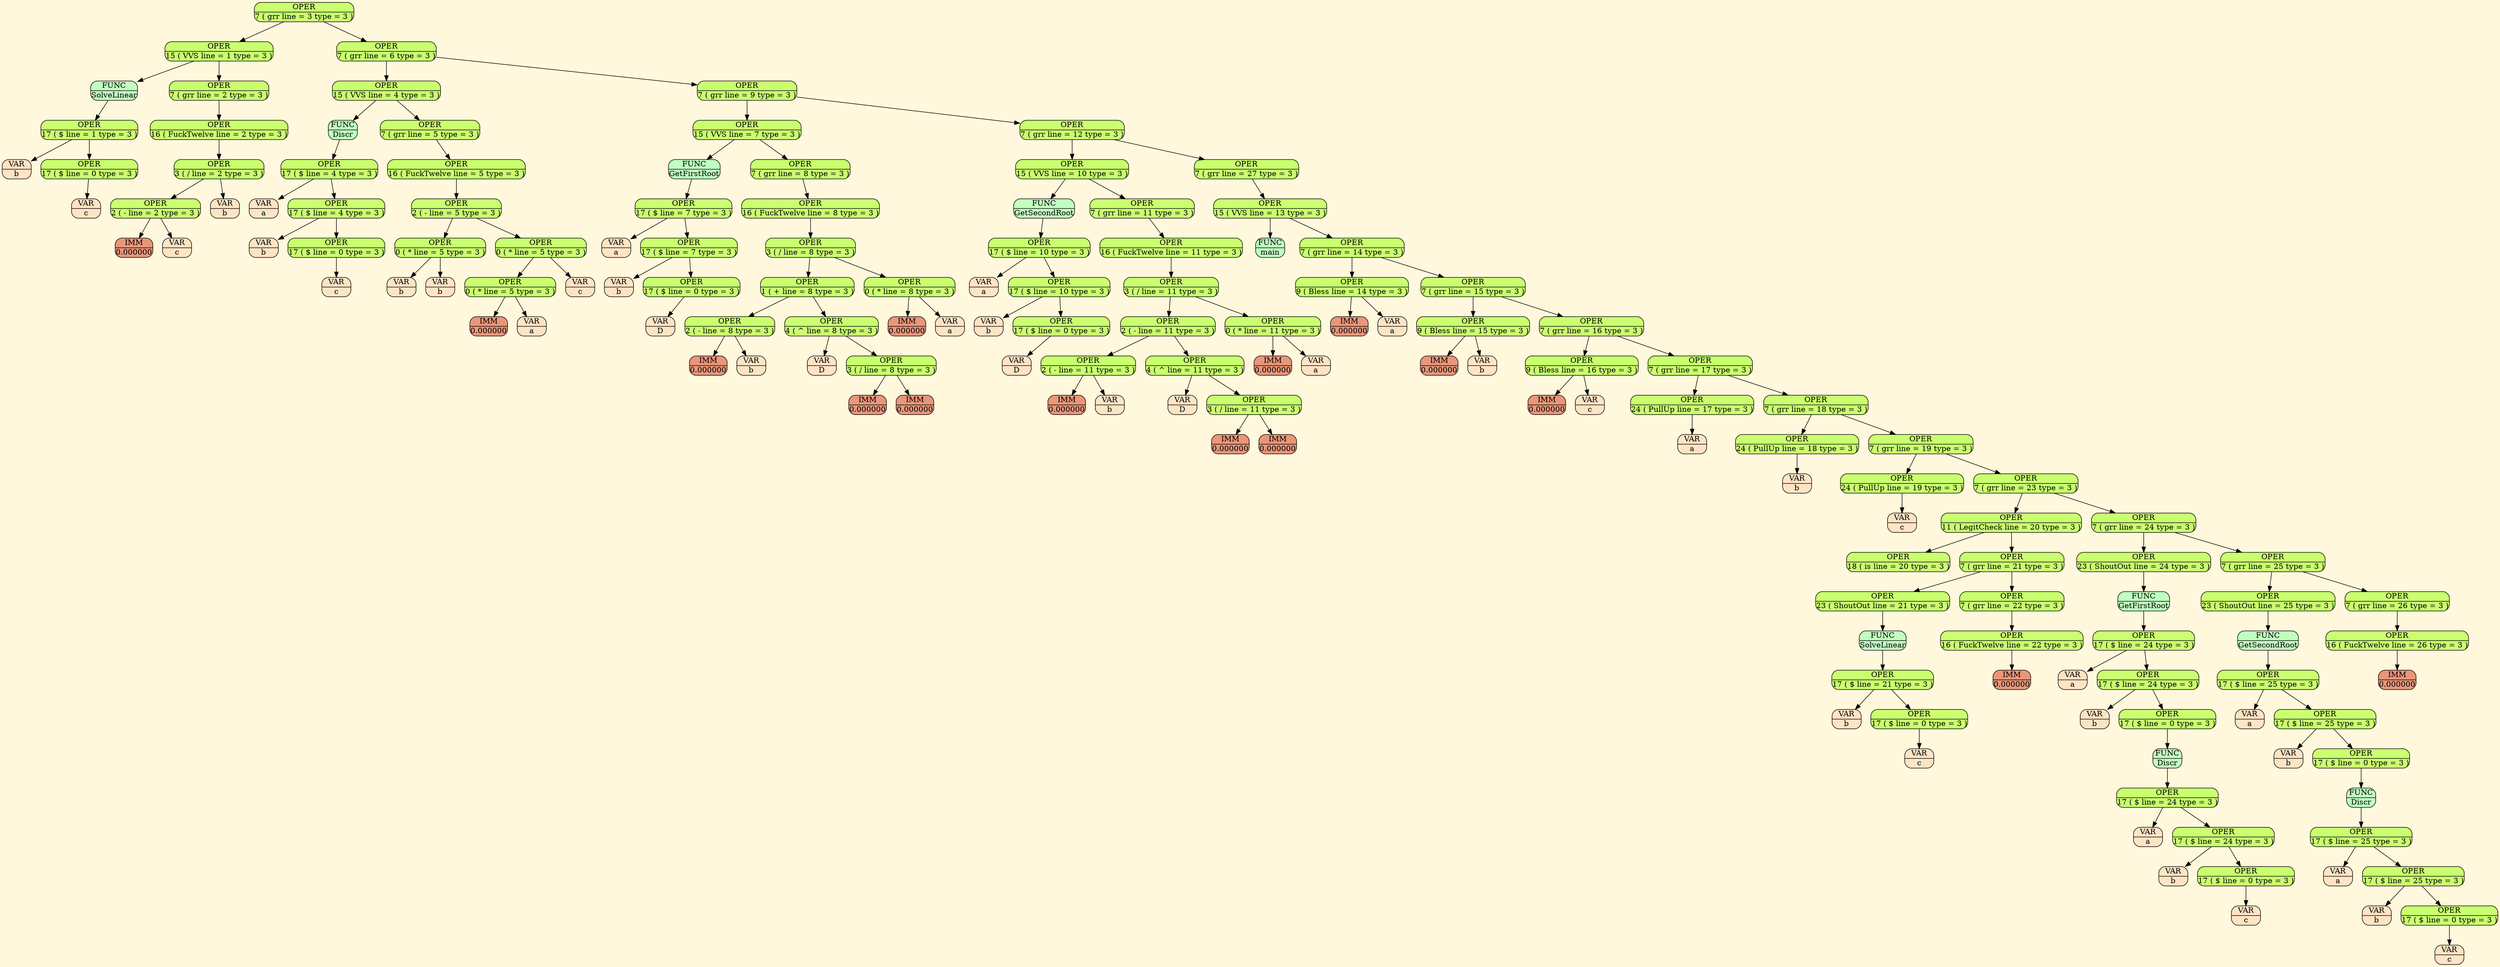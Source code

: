 digraph Tree 
{ bgcolor="cornsilk1";node[margin = "0.01"];
"node_000001E0B0844430" [shape=Mrecord, style=filled, fillcolor=darkolivegreen1, label = "{ OPER | 7 ( grr line = 3 type = 3 ) }"];
"node_000001E0B0845BD0" [shape=Mrecord, style=filled, fillcolor=darkolivegreen1, label = "{ OPER | 15 ( VVS line = 1 type = 3 ) }"];
"node_000001E0B08446D0" [shape=Mrecord, style=filled, fillcolor=darkseagreen1, label = "{ FUNC | SolveLinear }"];
"node_000001E0B08449E0" [shape=Mrecord, style=filled, fillcolor=darkolivegreen1, label = "{ OPER | 17 ( $ line = 1 type = 3 ) }"];
"node_000001E0B08444A0" [shape=Mrecord, style=filled, fillcolor=bisque, label = "{ VAR | b }"];
"node_000001E0B0845A80" [shape=Mrecord, style=filled, fillcolor=darkolivegreen1, label = "{ OPER | 17 ( $ line = 0 type = 3 ) }"];
"node_000001E0B08459A0" [shape=Mrecord, style=filled, fillcolor=bisque, label = "{ VAR | c }"];
"node_000001E0B08451C0" [shape=Mrecord, style=filled, fillcolor=darkolivegreen1, label = "{ OPER | 7 ( grr line = 2 type = 3 ) }"];
"node_000001E0B0844F20" [shape=Mrecord, style=filled, fillcolor=darkolivegreen1, label = "{ OPER | 16 ( FuckTwelve line = 2 type = 3 ) }"];
"node_000001E0B0844510" [shape=Mrecord, style=filled, fillcolor=darkolivegreen1, label = "{ OPER | 3 ( / line = 2 type = 3 ) }"];
"node_000001E0B0845AF0" [shape=Mrecord, style=filled, fillcolor=darkolivegreen1, label = "{ OPER | 2 ( - line = 2 type = 3 ) }"];
"node_000001E0B0845D90" [shape=Mrecord, style=filled, fillcolor=darksalmon, label = "{ IMM | 0.000000 }"];
"node_000001E0B08452A0" [shape=Mrecord, style=filled, fillcolor=bisque, label = "{ VAR | c }"];
"node_000001E0B0845540" [shape=Mrecord, style=filled, fillcolor=bisque, label = "{ VAR | b }"];
"node_000001E0B0844740" [shape=Mrecord, style=filled, fillcolor=darkolivegreen1, label = "{ OPER | 7 ( grr line = 6 type = 3 ) }"];
"node_000001E0B0845E00" [shape=Mrecord, style=filled, fillcolor=darkolivegreen1, label = "{ OPER | 15 ( VVS line = 4 type = 3 ) }"];
"node_000001E0B0845C40" [shape=Mrecord, style=filled, fillcolor=darkseagreen1, label = "{ FUNC | Discr }"];
"node_000001E0B0845070" [shape=Mrecord, style=filled, fillcolor=darkolivegreen1, label = "{ OPER | 17 ( $ line = 4 type = 3 ) }"];
"node_000001E0B0844900" [shape=Mrecord, style=filled, fillcolor=bisque, label = "{ VAR | a }"];
"node_000001E0B0845B60" [shape=Mrecord, style=filled, fillcolor=darkolivegreen1, label = "{ OPER | 17 ( $ line = 4 type = 3 ) }"];
"node_000001E0B0845310" [shape=Mrecord, style=filled, fillcolor=bisque, label = "{ VAR | b }"];
"node_000001E0B0844820" [shape=Mrecord, style=filled, fillcolor=darkolivegreen1, label = "{ OPER | 17 ( $ line = 0 type = 3 ) }"];
"node_000001E0B0844890" [shape=Mrecord, style=filled, fillcolor=bisque, label = "{ VAR | c }"];
"node_000001E0B0844D60" [shape=Mrecord, style=filled, fillcolor=darkolivegreen1, label = "{ OPER | 7 ( grr line = 5 type = 3 ) }"];
"node_000001E0B0844970" [shape=Mrecord, style=filled, fillcolor=darkolivegreen1, label = "{ OPER | 16 ( FuckTwelve line = 5 type = 3 ) }"];
"node_000001E0B0845690" [shape=Mrecord, style=filled, fillcolor=darkolivegreen1, label = "{ OPER | 2 ( - line = 5 type = 3 ) }"];
"node_000001E0B08450E0" [shape=Mrecord, style=filled, fillcolor=darkolivegreen1, label = "{ OPER | 0 ( * line = 5 type = 3 ) }"];
"node_000001E0B0845620" [shape=Mrecord, style=filled, fillcolor=bisque, label = "{ VAR | b }"];
"node_000001E0B0845380" [shape=Mrecord, style=filled, fillcolor=bisque, label = "{ VAR | b }"];
"node_000001E0B0845CB0" [shape=Mrecord, style=filled, fillcolor=darkolivegreen1, label = "{ OPER | 0 ( * line = 5 type = 3 ) }"];
"node_000001E0B0844B30" [shape=Mrecord, style=filled, fillcolor=darkolivegreen1, label = "{ OPER | 0 ( * line = 5 type = 3 ) }"];
"node_000001E0B0844BA0" [shape=Mrecord, style=filled, fillcolor=darksalmon, label = "{ IMM | 0.000000 }"];
"node_000001E0B0844E40" [shape=Mrecord, style=filled, fillcolor=bisque, label = "{ VAR | a }"];
"node_000001E0B0845700" [shape=Mrecord, style=filled, fillcolor=bisque, label = "{ VAR | c }"];
"node_000001E0B08454D0" [shape=Mrecord, style=filled, fillcolor=darkolivegreen1, label = "{ OPER | 7 ( grr line = 9 type = 3 ) }"];
"node_000001E0B0844C80" [shape=Mrecord, style=filled, fillcolor=darkolivegreen1, label = "{ OPER | 15 ( VVS line = 7 type = 3 ) }"];
"node_000001E0B0845770" [shape=Mrecord, style=filled, fillcolor=darkseagreen1, label = "{ FUNC | GetFirstRoot }"];
"node_000001E0B0844DD0" [shape=Mrecord, style=filled, fillcolor=darkolivegreen1, label = "{ OPER | 17 ( $ line = 7 type = 3 ) }"];
"node_000001E0B0845000" [shape=Mrecord, style=filled, fillcolor=bisque, label = "{ VAR | a }"];
"node_000001E0B08457E0" [shape=Mrecord, style=filled, fillcolor=darkolivegreen1, label = "{ OPER | 17 ( $ line = 7 type = 3 ) }"];
"node_000001E0B0845850" [shape=Mrecord, style=filled, fillcolor=bisque, label = "{ VAR | b }"];
"node_000001E0B08458C0" [shape=Mrecord, style=filled, fillcolor=darkolivegreen1, label = "{ OPER | 17 ( $ line = 0 type = 3 ) }"];
"node_000001E0B0845930" [shape=Mrecord, style=filled, fillcolor=bisque, label = "{ VAR | D }"];
"node_000001E0B0846340" [shape=Mrecord, style=filled, fillcolor=darkolivegreen1, label = "{ OPER | 7 ( grr line = 8 type = 3 ) }"];
"node_000001E0B0845FC0" [shape=Mrecord, style=filled, fillcolor=darkolivegreen1, label = "{ OPER | 16 ( FuckTwelve line = 8 type = 3 ) }"];
"node_000001E0B08462D0" [shape=Mrecord, style=filled, fillcolor=darkolivegreen1, label = "{ OPER | 3 ( / line = 8 type = 3 ) }"];
"node_000001E0B0846180" [shape=Mrecord, style=filled, fillcolor=darkolivegreen1, label = "{ OPER | 1 ( + line = 8 type = 3 ) }"];
"node_000001E0B0846570" [shape=Mrecord, style=filled, fillcolor=darkolivegreen1, label = "{ OPER | 2 ( - line = 8 type = 3 ) }"];
"node_000001E0B08465E0" [shape=Mrecord, style=filled, fillcolor=darksalmon, label = "{ IMM | 0.000000 }"];
"node_000001E0B0846030" [shape=Mrecord, style=filled, fillcolor=bisque, label = "{ VAR | b }"];
"node_000001E0B0846490" [shape=Mrecord, style=filled, fillcolor=darkolivegreen1, label = "{ OPER | 4 ( ^ line = 8 type = 3 ) }"];
"node_000001E0B0845F50" [shape=Mrecord, style=filled, fillcolor=bisque, label = "{ VAR | D }"];
"node_000001E0B0846650" [shape=Mrecord, style=filled, fillcolor=darkolivegreen1, label = "{ OPER | 3 ( / line = 8 type = 3 ) }"];
"node_000001E0B08463B0" [shape=Mrecord, style=filled, fillcolor=darksalmon, label = "{ IMM | 0.000000 }"];
"node_000001E0B0846420" [shape=Mrecord, style=filled, fillcolor=darksalmon, label = "{ IMM | 0.000000 }"];
"node_000001E0B08460A0" [shape=Mrecord, style=filled, fillcolor=darkolivegreen1, label = "{ OPER | 0 ( * line = 8 type = 3 ) }"];
"node_000001E0B0846110" [shape=Mrecord, style=filled, fillcolor=darksalmon, label = "{ IMM | 0.000000 }"];
"node_000001E0B0846500" [shape=Mrecord, style=filled, fillcolor=bisque, label = "{ VAR | a }"];
"node_000001E0B08461F0" [shape=Mrecord, style=filled, fillcolor=darkolivegreen1, label = "{ OPER | 7 ( grr line = 12 type = 3 ) }"];
"node_000001E0B0846260" [shape=Mrecord, style=filled, fillcolor=darkolivegreen1, label = "{ OPER | 15 ( VVS line = 10 type = 3 ) }"];
"node_000001E0B28CA5B0" [shape=Mrecord, style=filled, fillcolor=darkseagreen1, label = "{ FUNC | GetSecondRoot }"];
"node_000001E0B28C9F20" [shape=Mrecord, style=filled, fillcolor=darkolivegreen1, label = "{ OPER | 17 ( $ line = 10 type = 3 ) }"];
"node_000001E0B28C9A50" [shape=Mrecord, style=filled, fillcolor=bisque, label = "{ VAR | a }"];
"node_000001E0B28C9820" [shape=Mrecord, style=filled, fillcolor=darkolivegreen1, label = "{ OPER | 17 ( $ line = 10 type = 3 ) }"];
"node_000001E0B28C9E40" [shape=Mrecord, style=filled, fillcolor=bisque, label = "{ VAR | b }"];
"node_000001E0B28C95F0" [shape=Mrecord, style=filled, fillcolor=darkolivegreen1, label = "{ OPER | 17 ( $ line = 0 type = 3 ) }"];
"node_000001E0B28CA930" [shape=Mrecord, style=filled, fillcolor=bisque, label = "{ VAR | D }"];
"node_000001E0B28C9F90" [shape=Mrecord, style=filled, fillcolor=darkolivegreen1, label = "{ OPER | 7 ( grr line = 11 type = 3 ) }"];
"node_000001E0B28C9660" [shape=Mrecord, style=filled, fillcolor=darkolivegreen1, label = "{ OPER | 16 ( FuckTwelve line = 11 type = 3 ) }"];
"node_000001E0B28CABD0" [shape=Mrecord, style=filled, fillcolor=darkolivegreen1, label = "{ OPER | 3 ( / line = 11 type = 3 ) }"];
"node_000001E0B28CAA80" [shape=Mrecord, style=filled, fillcolor=darkolivegreen1, label = "{ OPER | 2 ( - line = 11 type = 3 ) }"];
"node_000001E0B28CA310" [shape=Mrecord, style=filled, fillcolor=darkolivegreen1, label = "{ OPER | 2 ( - line = 11 type = 3 ) }"];
"node_000001E0B28CA150" [shape=Mrecord, style=filled, fillcolor=darksalmon, label = "{ IMM | 0.000000 }"];
"node_000001E0B28CAAF0" [shape=Mrecord, style=filled, fillcolor=bisque, label = "{ VAR | b }"];
"node_000001E0B28CA690" [shape=Mrecord, style=filled, fillcolor=darkolivegreen1, label = "{ OPER | 4 ( ^ line = 11 type = 3 ) }"];
"node_000001E0B28C9EB0" [shape=Mrecord, style=filled, fillcolor=bisque, label = "{ VAR | D }"];
"node_000001E0B28CA0E0" [shape=Mrecord, style=filled, fillcolor=darkolivegreen1, label = "{ OPER | 3 ( / line = 11 type = 3 ) }"];
"node_000001E0B28C9D60" [shape=Mrecord, style=filled, fillcolor=darksalmon, label = "{ IMM | 0.000000 }"];
"node_000001E0B28CAA10" [shape=Mrecord, style=filled, fillcolor=darksalmon, label = "{ IMM | 0.000000 }"];
"node_000001E0B28C9890" [shape=Mrecord, style=filled, fillcolor=darkolivegreen1, label = "{ OPER | 0 ( * line = 11 type = 3 ) }"];
"node_000001E0B28CAF50" [shape=Mrecord, style=filled, fillcolor=darksalmon, label = "{ IMM | 0.000000 }"];
"node_000001E0B28CA620" [shape=Mrecord, style=filled, fillcolor=bisque, label = "{ VAR | a }"];
"node_000001E0B28CAB60" [shape=Mrecord, style=filled, fillcolor=darkolivegreen1, label = "{ OPER | 7 ( grr line = 27 type = 3 ) }"];
"node_000001E0B28CAE70" [shape=Mrecord, style=filled, fillcolor=darkolivegreen1, label = "{ OPER | 15 ( VVS line = 13 type = 3 ) }"];
"node_000001E0B28CA7E0" [shape=Mrecord, style=filled, fillcolor=darkseagreen1, label = "{ FUNC | main }"];
"node_000001E0B28CAFC0" [shape=Mrecord, style=filled, fillcolor=darkolivegreen1, label = "{ OPER | 7 ( grr line = 14 type = 3 ) }"];
"node_000001E0B28CAC40" [shape=Mrecord, style=filled, fillcolor=darkolivegreen1, label = "{ OPER | 9 ( Bless line = 14 type = 3 ) }"];
"node_000001E0B28C9AC0" [shape=Mrecord, style=filled, fillcolor=darksalmon, label = "{ IMM | 0.000000 }"];
"node_000001E0B28C9B30" [shape=Mrecord, style=filled, fillcolor=bisque, label = "{ VAR | a }"];
"node_000001E0B28C9BA0" [shape=Mrecord, style=filled, fillcolor=darkolivegreen1, label = "{ OPER | 7 ( grr line = 15 type = 3 ) }"];
"node_000001E0B28C9900" [shape=Mrecord, style=filled, fillcolor=darkolivegreen1, label = "{ OPER | 9 ( Bless line = 15 type = 3 ) }"];
"node_000001E0B28CA380" [shape=Mrecord, style=filled, fillcolor=darksalmon, label = "{ IMM | 0.000000 }"];
"node_000001E0B28CAE00" [shape=Mrecord, style=filled, fillcolor=bisque, label = "{ VAR | b }"];
"node_000001E0B28C97B0" [shape=Mrecord, style=filled, fillcolor=darkolivegreen1, label = "{ OPER | 7 ( grr line = 16 type = 3 ) }"];
"node_000001E0B28C9C10" [shape=Mrecord, style=filled, fillcolor=darkolivegreen1, label = "{ OPER | 9 ( Bless line = 16 type = 3 ) }"];
"node_000001E0B28C9CF0" [shape=Mrecord, style=filled, fillcolor=darksalmon, label = "{ IMM | 0.000000 }"];
"node_000001E0B28CACB0" [shape=Mrecord, style=filled, fillcolor=bisque, label = "{ VAR | c }"];
"node_000001E0B28CB0A0" [shape=Mrecord, style=filled, fillcolor=darkolivegreen1, label = "{ OPER | 7 ( grr line = 17 type = 3 ) }"];
"node_000001E0B28CB030" [shape=Mrecord, style=filled, fillcolor=darkolivegreen1, label = "{ OPER | 24 ( PullUp line = 17 type = 3 ) }"];
"node_000001E0B28CA850" [shape=Mrecord, style=filled, fillcolor=bisque, label = "{ VAR | a }"];
"node_000001E0B28CAD90" [shape=Mrecord, style=filled, fillcolor=darkolivegreen1, label = "{ OPER | 7 ( grr line = 18 type = 3 ) }"];
"node_000001E0B28C9DD0" [shape=Mrecord, style=filled, fillcolor=darkolivegreen1, label = "{ OPER | 24 ( PullUp line = 18 type = 3 ) }"];
"node_000001E0B28C9740" [shape=Mrecord, style=filled, fillcolor=bisque, label = "{ VAR | b }"];
"node_000001E0B28CAEE0" [shape=Mrecord, style=filled, fillcolor=darkolivegreen1, label = "{ OPER | 7 ( grr line = 19 type = 3 ) }"];
"node_000001E0B28C96D0" [shape=Mrecord, style=filled, fillcolor=darkolivegreen1, label = "{ OPER | 24 ( PullUp line = 19 type = 3 ) }"];
"node_000001E0B28CA1C0" [shape=Mrecord, style=filled, fillcolor=bisque, label = "{ VAR | c }"];
"node_000001E0B28C9C80" [shape=Mrecord, style=filled, fillcolor=darkolivegreen1, label = "{ OPER | 7 ( grr line = 23 type = 3 ) }"];
"node_000001E0B28CA000" [shape=Mrecord, style=filled, fillcolor=darkolivegreen1, label = "{ OPER | 11 ( LegitCheck line = 20 type = 3 ) }"];
"node_000001E0B28CA070" [shape=Mrecord, style=filled, fillcolor=darkolivegreen1, label = "{ OPER | 18 ( is line = 20 type = 3 ) }"];
"node_000001E0B28CAD20" [shape=Mrecord, style=filled, fillcolor=darkolivegreen1, label = "{ OPER | 7 ( grr line = 21 type = 3 ) }"];
"node_000001E0B28CA230" [shape=Mrecord, style=filled, fillcolor=darkolivegreen1, label = "{ OPER | 23 ( ShoutOut line = 21 type = 3 ) }"];
"node_000001E0B28C9510" [shape=Mrecord, style=filled, fillcolor=darkseagreen1, label = "{ FUNC | SolveLinear }"];
"node_000001E0B28CA770" [shape=Mrecord, style=filled, fillcolor=darkolivegreen1, label = "{ OPER | 17 ( $ line = 21 type = 3 ) }"];
"node_000001E0B28CA2A0" [shape=Mrecord, style=filled, fillcolor=bisque, label = "{ VAR | b }"];
"node_000001E0B28C9970" [shape=Mrecord, style=filled, fillcolor=darkolivegreen1, label = "{ OPER | 17 ( $ line = 0 type = 3 ) }"];
"node_000001E0B28CA8C0" [shape=Mrecord, style=filled, fillcolor=bisque, label = "{ VAR | c }"];
"node_000001E0B28CA3F0" [shape=Mrecord, style=filled, fillcolor=darkolivegreen1, label = "{ OPER | 7 ( grr line = 22 type = 3 ) }"];
"node_000001E0B28C9580" [shape=Mrecord, style=filled, fillcolor=darkolivegreen1, label = "{ OPER | 16 ( FuckTwelve line = 22 type = 3 ) }"];
"node_000001E0B28C99E0" [shape=Mrecord, style=filled, fillcolor=darksalmon, label = "{ IMM | 0.000000 }"];
"node_000001E0B28CA460" [shape=Mrecord, style=filled, fillcolor=darkolivegreen1, label = "{ OPER | 7 ( grr line = 24 type = 3 ) }"];
"node_000001E0B28CA4D0" [shape=Mrecord, style=filled, fillcolor=darkolivegreen1, label = "{ OPER | 23 ( ShoutOut line = 24 type = 3 ) }"];
"node_000001E0B28CA9A0" [shape=Mrecord, style=filled, fillcolor=darkseagreen1, label = "{ FUNC | GetFirstRoot }"];
"node_000001E0B28CA540" [shape=Mrecord, style=filled, fillcolor=darkolivegreen1, label = "{ OPER | 17 ( $ line = 24 type = 3 ) }"];
"node_000001E0B28CA700" [shape=Mrecord, style=filled, fillcolor=bisque, label = "{ VAR | a }"];
"node_000001E0B28CB570" [shape=Mrecord, style=filled, fillcolor=darkolivegreen1, label = "{ OPER | 17 ( $ line = 24 type = 3 ) }"];
"node_000001E0B28CC7D0" [shape=Mrecord, style=filled, fillcolor=bisque, label = "{ VAR | b }"];
"node_000001E0B28CBD50" [shape=Mrecord, style=filled, fillcolor=darkolivegreen1, label = "{ OPER | 17 ( $ line = 0 type = 3 ) }"];
"node_000001E0B28CB180" [shape=Mrecord, style=filled, fillcolor=darkseagreen1, label = "{ FUNC | Discr }"];
"node_000001E0B28CCC30" [shape=Mrecord, style=filled, fillcolor=darkolivegreen1, label = "{ OPER | 17 ( $ line = 24 type = 3 ) }"];
"node_000001E0B28CCCA0" [shape=Mrecord, style=filled, fillcolor=bisque, label = "{ VAR | a }"];
"node_000001E0B28CB110" [shape=Mrecord, style=filled, fillcolor=darkolivegreen1, label = "{ OPER | 17 ( $ line = 24 type = 3 ) }"];
"node_000001E0B28CC1B0" [shape=Mrecord, style=filled, fillcolor=bisque, label = "{ VAR | b }"];
"node_000001E0B28CB810" [shape=Mrecord, style=filled, fillcolor=darkolivegreen1, label = "{ OPER | 17 ( $ line = 0 type = 3 ) }"];
"node_000001E0B28CBC70" [shape=Mrecord, style=filled, fillcolor=bisque, label = "{ VAR | c }"];
"node_000001E0B28CCAE0" [shape=Mrecord, style=filled, fillcolor=darkolivegreen1, label = "{ OPER | 7 ( grr line = 25 type = 3 ) }"];
"node_000001E0B28CB9D0" [shape=Mrecord, style=filled, fillcolor=darkolivegreen1, label = "{ OPER | 23 ( ShoutOut line = 25 type = 3 ) }"];
"node_000001E0B28CB490" [shape=Mrecord, style=filled, fillcolor=darkseagreen1, label = "{ FUNC | GetSecondRoot }"];
"node_000001E0B28CB420" [shape=Mrecord, style=filled, fillcolor=darkolivegreen1, label = "{ OPER | 17 ( $ line = 25 type = 3 ) }"];
"node_000001E0B28CB1F0" [shape=Mrecord, style=filled, fillcolor=bisque, label = "{ VAR | a }"];
"node_000001E0B28CBA40" [shape=Mrecord, style=filled, fillcolor=darkolivegreen1, label = "{ OPER | 17 ( $ line = 25 type = 3 ) }"];
"node_000001E0B28CC610" [shape=Mrecord, style=filled, fillcolor=bisque, label = "{ VAR | b }"];
"node_000001E0B28CCB50" [shape=Mrecord, style=filled, fillcolor=darkolivegreen1, label = "{ OPER | 17 ( $ line = 0 type = 3 ) }"];
"node_000001E0B28CB8F0" [shape=Mrecord, style=filled, fillcolor=darkseagreen1, label = "{ FUNC | Discr }"];
"node_000001E0B28CCBC0" [shape=Mrecord, style=filled, fillcolor=darkolivegreen1, label = "{ OPER | 17 ( $ line = 25 type = 3 ) }"];
"node_000001E0B28CC840" [shape=Mrecord, style=filled, fillcolor=bisque, label = "{ VAR | a }"];
"node_000001E0B28CB730" [shape=Mrecord, style=filled, fillcolor=darkolivegreen1, label = "{ OPER | 17 ( $ line = 25 type = 3 ) }"];
"node_000001E0B28CBEA0" [shape=Mrecord, style=filled, fillcolor=bisque, label = "{ VAR | b }"];
"node_000001E0B28CC220" [shape=Mrecord, style=filled, fillcolor=darkolivegreen1, label = "{ OPER | 17 ( $ line = 0 type = 3 ) }"];
"node_000001E0B28CC8B0" [shape=Mrecord, style=filled, fillcolor=bisque, label = "{ VAR | c }"];
"node_000001E0B28CBF10" [shape=Mrecord, style=filled, fillcolor=darkolivegreen1, label = "{ OPER | 7 ( grr line = 26 type = 3 ) }"];
"node_000001E0B28CB260" [shape=Mrecord, style=filled, fillcolor=darkolivegreen1, label = "{ OPER | 16 ( FuckTwelve line = 26 type = 3 ) }"];
"node_000001E0B28CBF80" [shape=Mrecord, style=filled, fillcolor=darksalmon, label = "{ IMM | 0.000000 }"];
node_000001E0B0844430->node_000001E0B0845BD0
node_000001E0B0844430->node_000001E0B0844740
node_000001E0B0845BD0->node_000001E0B08446D0
node_000001E0B0845BD0->node_000001E0B08451C0
node_000001E0B08446D0->node_000001E0B08449E0
node_000001E0B08449E0->node_000001E0B08444A0
node_000001E0B08449E0->node_000001E0B0845A80
node_000001E0B0845A80->node_000001E0B08459A0
node_000001E0B08451C0->node_000001E0B0844F20
node_000001E0B0844F20->node_000001E0B0844510
node_000001E0B0844510->node_000001E0B0845AF0
node_000001E0B0844510->node_000001E0B0845540
node_000001E0B0845AF0->node_000001E0B0845D90
node_000001E0B0845AF0->node_000001E0B08452A0
node_000001E0B0844740->node_000001E0B0845E00
node_000001E0B0844740->node_000001E0B08454D0
node_000001E0B0845E00->node_000001E0B0845C40
node_000001E0B0845E00->node_000001E0B0844D60
node_000001E0B0845C40->node_000001E0B0845070
node_000001E0B0845070->node_000001E0B0844900
node_000001E0B0845070->node_000001E0B0845B60
node_000001E0B0845B60->node_000001E0B0845310
node_000001E0B0845B60->node_000001E0B0844820
node_000001E0B0844820->node_000001E0B0844890
node_000001E0B0844D60->node_000001E0B0844970
node_000001E0B0844970->node_000001E0B0845690
node_000001E0B0845690->node_000001E0B08450E0
node_000001E0B0845690->node_000001E0B0845CB0
node_000001E0B08450E0->node_000001E0B0845620
node_000001E0B08450E0->node_000001E0B0845380
node_000001E0B0845CB0->node_000001E0B0844B30
node_000001E0B0845CB0->node_000001E0B0845700
node_000001E0B0844B30->node_000001E0B0844BA0
node_000001E0B0844B30->node_000001E0B0844E40
node_000001E0B08454D0->node_000001E0B0844C80
node_000001E0B08454D0->node_000001E0B08461F0
node_000001E0B0844C80->node_000001E0B0845770
node_000001E0B0844C80->node_000001E0B0846340
node_000001E0B0845770->node_000001E0B0844DD0
node_000001E0B0844DD0->node_000001E0B0845000
node_000001E0B0844DD0->node_000001E0B08457E0
node_000001E0B08457E0->node_000001E0B0845850
node_000001E0B08457E0->node_000001E0B08458C0
node_000001E0B08458C0->node_000001E0B0845930
node_000001E0B0846340->node_000001E0B0845FC0
node_000001E0B0845FC0->node_000001E0B08462D0
node_000001E0B08462D0->node_000001E0B0846180
node_000001E0B08462D0->node_000001E0B08460A0
node_000001E0B0846180->node_000001E0B0846570
node_000001E0B0846180->node_000001E0B0846490
node_000001E0B0846570->node_000001E0B08465E0
node_000001E0B0846570->node_000001E0B0846030
node_000001E0B0846490->node_000001E0B0845F50
node_000001E0B0846490->node_000001E0B0846650
node_000001E0B0846650->node_000001E0B08463B0
node_000001E0B0846650->node_000001E0B0846420
node_000001E0B08460A0->node_000001E0B0846110
node_000001E0B08460A0->node_000001E0B0846500
node_000001E0B08461F0->node_000001E0B0846260
node_000001E0B08461F0->node_000001E0B28CAB60
node_000001E0B0846260->node_000001E0B28CA5B0
node_000001E0B0846260->node_000001E0B28C9F90
node_000001E0B28CA5B0->node_000001E0B28C9F20
node_000001E0B28C9F20->node_000001E0B28C9A50
node_000001E0B28C9F20->node_000001E0B28C9820
node_000001E0B28C9820->node_000001E0B28C9E40
node_000001E0B28C9820->node_000001E0B28C95F0
node_000001E0B28C95F0->node_000001E0B28CA930
node_000001E0B28C9F90->node_000001E0B28C9660
node_000001E0B28C9660->node_000001E0B28CABD0
node_000001E0B28CABD0->node_000001E0B28CAA80
node_000001E0B28CABD0->node_000001E0B28C9890
node_000001E0B28CAA80->node_000001E0B28CA310
node_000001E0B28CAA80->node_000001E0B28CA690
node_000001E0B28CA310->node_000001E0B28CA150
node_000001E0B28CA310->node_000001E0B28CAAF0
node_000001E0B28CA690->node_000001E0B28C9EB0
node_000001E0B28CA690->node_000001E0B28CA0E0
node_000001E0B28CA0E0->node_000001E0B28C9D60
node_000001E0B28CA0E0->node_000001E0B28CAA10
node_000001E0B28C9890->node_000001E0B28CAF50
node_000001E0B28C9890->node_000001E0B28CA620
node_000001E0B28CAB60->node_000001E0B28CAE70
node_000001E0B28CAE70->node_000001E0B28CA7E0
node_000001E0B28CAE70->node_000001E0B28CAFC0
node_000001E0B28CAFC0->node_000001E0B28CAC40
node_000001E0B28CAFC0->node_000001E0B28C9BA0
node_000001E0B28CAC40->node_000001E0B28C9AC0
node_000001E0B28CAC40->node_000001E0B28C9B30
node_000001E0B28C9BA0->node_000001E0B28C9900
node_000001E0B28C9BA0->node_000001E0B28C97B0
node_000001E0B28C9900->node_000001E0B28CA380
node_000001E0B28C9900->node_000001E0B28CAE00
node_000001E0B28C97B0->node_000001E0B28C9C10
node_000001E0B28C97B0->node_000001E0B28CB0A0
node_000001E0B28C9C10->node_000001E0B28C9CF0
node_000001E0B28C9C10->node_000001E0B28CACB0
node_000001E0B28CB0A0->node_000001E0B28CB030
node_000001E0B28CB0A0->node_000001E0B28CAD90
node_000001E0B28CB030->node_000001E0B28CA850
node_000001E0B28CAD90->node_000001E0B28C9DD0
node_000001E0B28CAD90->node_000001E0B28CAEE0
node_000001E0B28C9DD0->node_000001E0B28C9740
node_000001E0B28CAEE0->node_000001E0B28C96D0
node_000001E0B28CAEE0->node_000001E0B28C9C80
node_000001E0B28C96D0->node_000001E0B28CA1C0
node_000001E0B28C9C80->node_000001E0B28CA000
node_000001E0B28C9C80->node_000001E0B28CA460
node_000001E0B28CA000->node_000001E0B28CA070
node_000001E0B28CA000->node_000001E0B28CAD20
node_000001E0B28CAD20->node_000001E0B28CA230
node_000001E0B28CAD20->node_000001E0B28CA3F0
node_000001E0B28CA230->node_000001E0B28C9510
node_000001E0B28C9510->node_000001E0B28CA770
node_000001E0B28CA770->node_000001E0B28CA2A0
node_000001E0B28CA770->node_000001E0B28C9970
node_000001E0B28C9970->node_000001E0B28CA8C0
node_000001E0B28CA3F0->node_000001E0B28C9580
node_000001E0B28C9580->node_000001E0B28C99E0
node_000001E0B28CA460->node_000001E0B28CA4D0
node_000001E0B28CA460->node_000001E0B28CCAE0
node_000001E0B28CA4D0->node_000001E0B28CA9A0
node_000001E0B28CA9A0->node_000001E0B28CA540
node_000001E0B28CA540->node_000001E0B28CA700
node_000001E0B28CA540->node_000001E0B28CB570
node_000001E0B28CB570->node_000001E0B28CC7D0
node_000001E0B28CB570->node_000001E0B28CBD50
node_000001E0B28CBD50->node_000001E0B28CB180
node_000001E0B28CB180->node_000001E0B28CCC30
node_000001E0B28CCC30->node_000001E0B28CCCA0
node_000001E0B28CCC30->node_000001E0B28CB110
node_000001E0B28CB110->node_000001E0B28CC1B0
node_000001E0B28CB110->node_000001E0B28CB810
node_000001E0B28CB810->node_000001E0B28CBC70
node_000001E0B28CCAE0->node_000001E0B28CB9D0
node_000001E0B28CCAE0->node_000001E0B28CBF10
node_000001E0B28CB9D0->node_000001E0B28CB490
node_000001E0B28CB490->node_000001E0B28CB420
node_000001E0B28CB420->node_000001E0B28CB1F0
node_000001E0B28CB420->node_000001E0B28CBA40
node_000001E0B28CBA40->node_000001E0B28CC610
node_000001E0B28CBA40->node_000001E0B28CCB50
node_000001E0B28CCB50->node_000001E0B28CB8F0
node_000001E0B28CB8F0->node_000001E0B28CCBC0
node_000001E0B28CCBC0->node_000001E0B28CC840
node_000001E0B28CCBC0->node_000001E0B28CB730
node_000001E0B28CB730->node_000001E0B28CBEA0
node_000001E0B28CB730->node_000001E0B28CC220
node_000001E0B28CC220->node_000001E0B28CC8B0
node_000001E0B28CBF10->node_000001E0B28CB260
node_000001E0B28CB260->node_000001E0B28CBF80
}